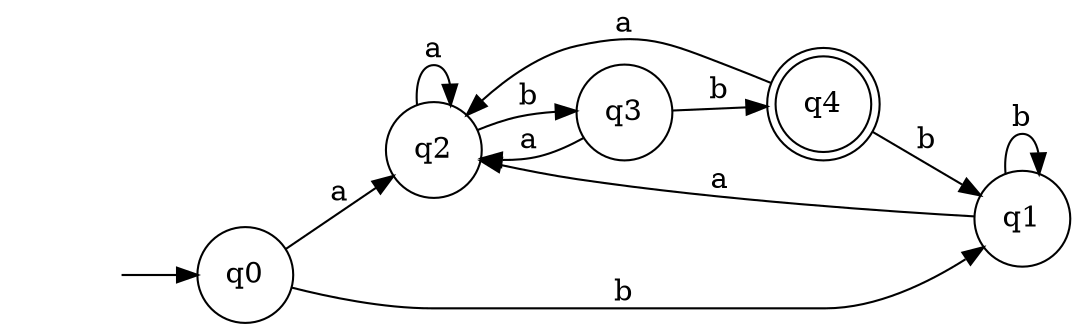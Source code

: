 digraph NFA { 
rankdir=LR; 
node [ shape = none]; ""; 
node [ shape = doublecircle]; q4; 
node [ shape = circle];
"" -> q0;
q0 -> q2 [ label = "a" ];
q0 -> q1 [ label = "b" ];
q1 -> q2 [ label = "a" ];
q1 -> q1 [ label = "b" ];
q2 -> q2 [ label = "a" ];
q2 -> q3 [ label = "b" ];
q3 -> q2 [ label = "a" ];
q3 -> q4 [ label = "b" ];
q4 -> q2 [ label = "a" ];
q4 -> q1 [ label = "b" ];
}
